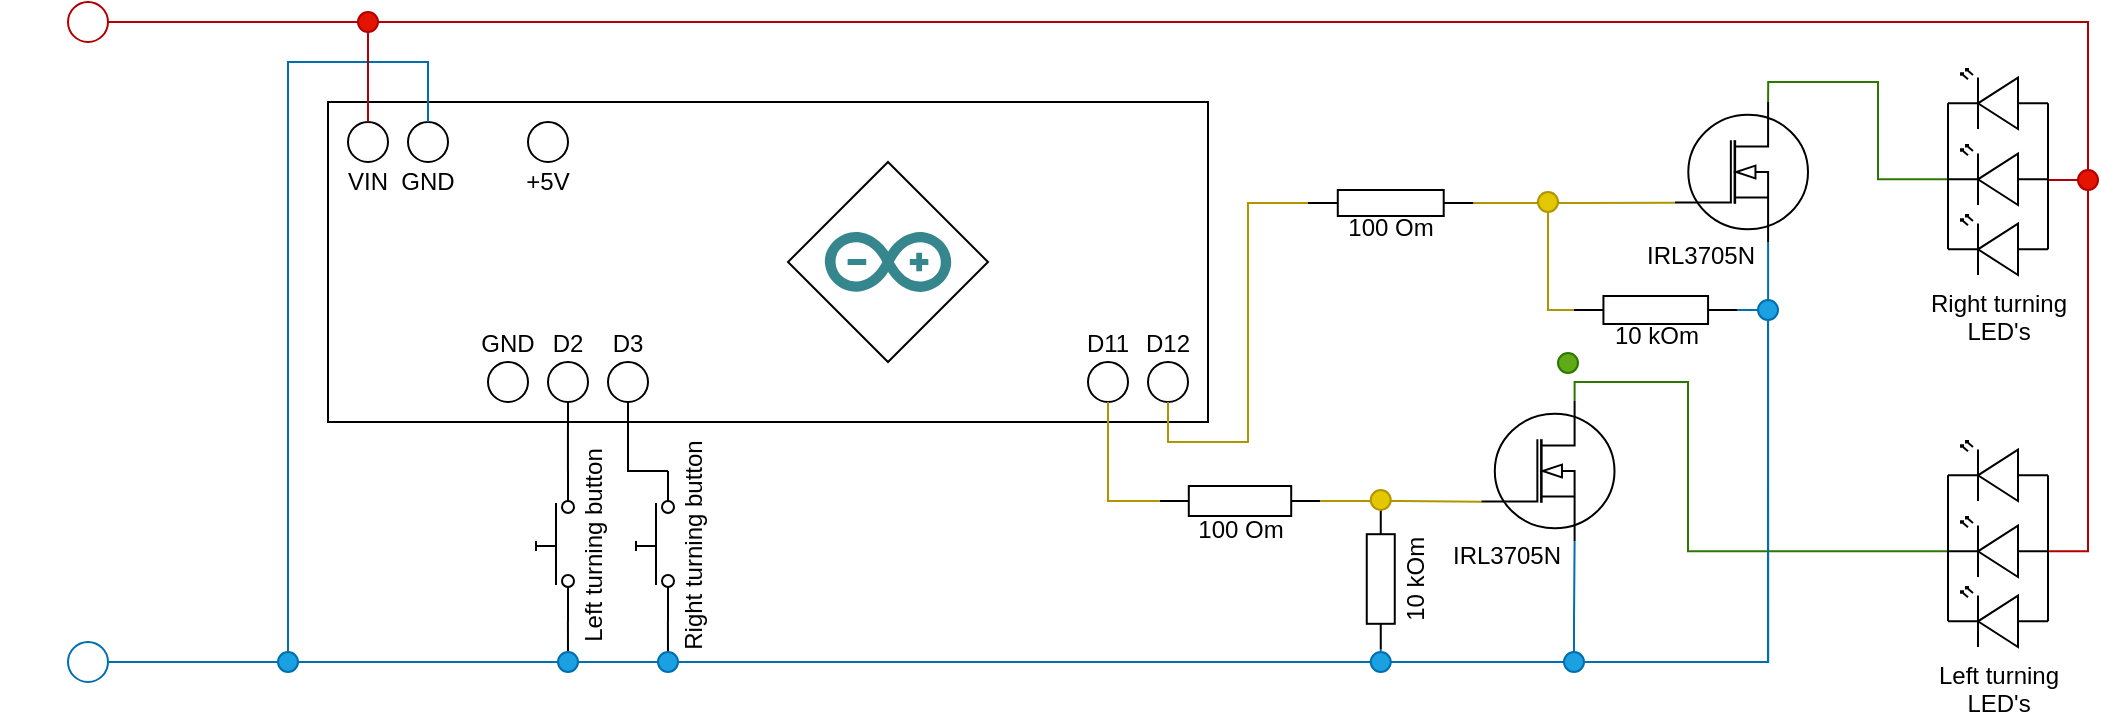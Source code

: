 <mxfile version="14.8.2" type="device"><diagram name="Page-1" id="16e2658f-23c8-b752-8be9-c03fbebb8bbe"><mxGraphModel dx="-625" dy="249" grid="1" gridSize="10" guides="1" tooltips="1" connect="1" arrows="1" fold="1" page="1" pageScale="1" pageWidth="1100" pageHeight="850" background="none" math="0" shadow="0"><root><mxCell id="0"/><mxCell id="1" parent="0"/><mxCell id="x0-udCYgAIu-TT96ENnQ-84" value="" style="group" vertex="1" connectable="0" parent="1"><mxGeometry x="1270" y="70" width="440" height="160" as="geometry"/></mxCell><mxCell id="x0-udCYgAIu-TT96ENnQ-85" value="" style="rounded=0;whiteSpace=wrap;html=1;" vertex="1" parent="x0-udCYgAIu-TT96ENnQ-84"><mxGeometry width="440" height="160" as="geometry"/></mxCell><mxCell id="x0-udCYgAIu-TT96ENnQ-86" value="" style="group" vertex="1" connectable="0" parent="x0-udCYgAIu-TT96ENnQ-84"><mxGeometry x="230" y="30" width="100" height="100" as="geometry"/></mxCell><mxCell id="x0-udCYgAIu-TT96ENnQ-87" value="" style="rhombus;whiteSpace=wrap;html=1;verticalAlign=middle;" vertex="1" parent="x0-udCYgAIu-TT96ENnQ-86"><mxGeometry width="100" height="100" as="geometry"/></mxCell><mxCell id="x0-udCYgAIu-TT96ENnQ-88" value="" style="dashed=0;outlineConnect=0;html=1;align=center;labelPosition=center;verticalLabelPosition=bottom;verticalAlign=top;shape=mxgraph.weblogos.arduino;fillColor=#36868D;strokeColor=none" vertex="1" parent="x0-udCYgAIu-TT96ENnQ-86"><mxGeometry x="18.41" y="35" width="63.19" height="30" as="geometry"/></mxCell><mxCell id="x0-udCYgAIu-TT96ENnQ-102" value="+5V" style="ellipse;whiteSpace=wrap;html=1;aspect=fixed;verticalAlign=middle;labelPosition=center;verticalLabelPosition=bottom;align=center;" vertex="1" parent="x0-udCYgAIu-TT96ENnQ-84"><mxGeometry x="100" y="10" width="20" height="20" as="geometry"/></mxCell><mxCell id="x0-udCYgAIu-TT96ENnQ-89" value="D12" style="ellipse;whiteSpace=wrap;html=1;aspect=fixed;verticalAlign=bottom;labelPosition=center;verticalLabelPosition=top;align=center;" vertex="1" parent="1"><mxGeometry x="1680" y="200" width="20" height="20" as="geometry"/></mxCell><mxCell id="x0-udCYgAIu-TT96ENnQ-90" value="D11" style="ellipse;whiteSpace=wrap;html=1;aspect=fixed;verticalAlign=bottom;labelPosition=center;verticalLabelPosition=top;align=center;" vertex="1" parent="1"><mxGeometry x="1650" y="200" width="20" height="20" as="geometry"/></mxCell><mxCell id="x0-udCYgAIu-TT96ENnQ-91" value="D3" style="ellipse;whiteSpace=wrap;html=1;aspect=fixed;verticalAlign=bottom;labelPosition=center;verticalLabelPosition=top;align=center;" vertex="1" parent="1"><mxGeometry x="1410" y="200" width="20" height="20" as="geometry"/></mxCell><mxCell id="x0-udCYgAIu-TT96ENnQ-92" value="D2" style="ellipse;whiteSpace=wrap;html=1;aspect=fixed;verticalAlign=bottom;labelPosition=center;verticalLabelPosition=top;align=center;" vertex="1" parent="1"><mxGeometry x="1380" y="200" width="20" height="20" as="geometry"/></mxCell><mxCell id="x0-udCYgAIu-TT96ENnQ-93" value="GND" style="ellipse;whiteSpace=wrap;html=1;aspect=fixed;verticalAlign=bottom;labelPosition=center;verticalLabelPosition=top;align=center;" vertex="1" parent="1"><mxGeometry x="1350" y="200" width="20" height="20" as="geometry"/></mxCell><mxCell id="x0-udCYgAIu-TT96ENnQ-94" value="GND" style="ellipse;whiteSpace=wrap;html=1;aspect=fixed;verticalAlign=middle;labelPosition=center;verticalLabelPosition=bottom;align=center;" vertex="1" parent="1"><mxGeometry x="1310" y="80" width="20" height="20" as="geometry"/></mxCell><mxCell id="x0-udCYgAIu-TT96ENnQ-95" value="VIN" style="ellipse;whiteSpace=wrap;html=1;aspect=fixed;verticalAlign=middle;labelPosition=center;verticalLabelPosition=bottom;align=center;" vertex="1" parent="1"><mxGeometry x="1280" y="80" width="20" height="20" as="geometry"/></mxCell><mxCell id="x0-udCYgAIu-TT96ENnQ-169" style="edgeStyle=orthogonalEdgeStyle;rounded=0;orthogonalLoop=1;jettySize=auto;html=1;exitX=1;exitY=0.5;exitDx=0;exitDy=0;entryX=0;entryY=0.57;entryDx=0;entryDy=0;entryPerimeter=0;fontSize=12;endArrow=none;endFill=0;fillColor=#e51400;strokeColor=#B20000;" edge="1" parent="1" source="x0-udCYgAIu-TT96ENnQ-97" target="x0-udCYgAIu-TT96ENnQ-123"><mxGeometry relative="1" as="geometry"><Array as="points"><mxPoint x="2150" y="30"/><mxPoint x="2150" y="109"/><mxPoint x="2130" y="109"/></Array></mxGeometry></mxCell><mxCell id="x0-udCYgAIu-TT96ENnQ-170" style="edgeStyle=orthogonalEdgeStyle;rounded=0;orthogonalLoop=1;jettySize=auto;html=1;exitX=1;exitY=0.5;exitDx=0;exitDy=0;entryX=0;entryY=0.57;entryDx=0;entryDy=0;entryPerimeter=0;fontSize=12;endArrow=none;endFill=0;fillColor=#e51400;strokeColor=#B20000;" edge="1" parent="1" source="x0-udCYgAIu-TT96ENnQ-97" target="x0-udCYgAIu-TT96ENnQ-160"><mxGeometry relative="1" as="geometry"><Array as="points"><mxPoint x="2150" y="30"/><mxPoint x="2150" y="295"/></Array></mxGeometry></mxCell><mxCell id="x0-udCYgAIu-TT96ENnQ-97" value="+12V" style="ellipse;whiteSpace=wrap;html=1;aspect=fixed;verticalAlign=middle;labelPosition=left;verticalLabelPosition=middle;align=right;spacing=1;fontSize=12;horizontal=1;spacingRight=5;strokeColor=#B20000;fontColor=#ffffff;fillColor=none;" vertex="1" parent="1"><mxGeometry x="1140" y="20" width="20" height="20" as="geometry"/></mxCell><mxCell id="x0-udCYgAIu-TT96ENnQ-100" style="edgeStyle=orthogonalEdgeStyle;rounded=0;orthogonalLoop=1;jettySize=auto;html=1;exitX=1;exitY=0.5;exitDx=0;exitDy=0;entryX=0.5;entryY=0;entryDx=0;entryDy=0;fontSize=12;endArrow=none;endFill=0;fillColor=#1ba1e2;strokeColor=#006EAF;" edge="1" parent="1" source="x0-udCYgAIu-TT96ENnQ-98" target="x0-udCYgAIu-TT96ENnQ-94"><mxGeometry relative="1" as="geometry"><Array as="points"><mxPoint x="1250" y="350"/><mxPoint x="1250" y="50"/><mxPoint x="1320" y="50"/></Array></mxGeometry></mxCell><mxCell id="x0-udCYgAIu-TT96ENnQ-171" style="edgeStyle=orthogonalEdgeStyle;rounded=0;orthogonalLoop=1;jettySize=auto;html=1;exitX=1;exitY=0.5;exitDx=0;exitDy=0;entryX=0.7;entryY=1;entryDx=0;entryDy=0;entryPerimeter=0;fontSize=12;endArrow=none;endFill=0;fillColor=#1ba1e2;strokeColor=#006EAF;" edge="1" parent="1" source="x0-udCYgAIu-TT96ENnQ-98" target="x0-udCYgAIu-TT96ENnQ-114"><mxGeometry relative="1" as="geometry"><Array as="points"><mxPoint x="1893" y="350"/><mxPoint x="1893" y="330"/></Array></mxGeometry></mxCell><mxCell id="x0-udCYgAIu-TT96ENnQ-172" style="edgeStyle=orthogonalEdgeStyle;rounded=0;orthogonalLoop=1;jettySize=auto;html=1;exitX=1;exitY=0.5;exitDx=0;exitDy=0;entryX=0.7;entryY=1;entryDx=0;entryDy=0;entryPerimeter=0;fontSize=12;endArrow=none;endFill=0;fillColor=#1ba1e2;strokeColor=#006EAF;" edge="1" parent="1" source="x0-udCYgAIu-TT96ENnQ-98" target="x0-udCYgAIu-TT96ENnQ-113"><mxGeometry relative="1" as="geometry"><Array as="points"><mxPoint x="1990" y="350"/></Array></mxGeometry></mxCell><mxCell id="x0-udCYgAIu-TT96ENnQ-98" value="GND" style="ellipse;whiteSpace=wrap;html=1;aspect=fixed;verticalAlign=middle;labelPosition=left;verticalLabelPosition=middle;align=right;spacingRight=5;strokeColor=#006EAF;fontColor=#ffffff;fillColor=none;" vertex="1" parent="1"><mxGeometry x="1140" y="340" width="20" height="20" as="geometry"/></mxCell><mxCell id="x0-udCYgAIu-TT96ENnQ-105" style="edgeStyle=orthogonalEdgeStyle;rounded=0;orthogonalLoop=1;jettySize=auto;html=1;exitX=1;exitY=0.84;exitDx=0;exitDy=0;exitPerimeter=0;entryX=0.5;entryY=1;entryDx=0;entryDy=0;fontSize=12;endArrow=none;endFill=0;" edge="1" parent="1" source="x0-udCYgAIu-TT96ENnQ-103" target="x0-udCYgAIu-TT96ENnQ-92"><mxGeometry relative="1" as="geometry"/></mxCell><mxCell id="x0-udCYgAIu-TT96ENnQ-107" style="edgeStyle=orthogonalEdgeStyle;rounded=0;orthogonalLoop=1;jettySize=auto;html=1;exitX=0;exitY=0.84;exitDx=0;exitDy=0;exitPerimeter=0;entryX=1;entryY=0.5;entryDx=0;entryDy=0;fontSize=12;endArrow=none;endFill=0;" edge="1" parent="1" source="x0-udCYgAIu-TT96ENnQ-103" target="x0-udCYgAIu-TT96ENnQ-98"><mxGeometry relative="1" as="geometry"/></mxCell><mxCell id="x0-udCYgAIu-TT96ENnQ-103" value="Left turning button" style="pointerEvents=1;verticalLabelPosition=bottom;shadow=0;dashed=0;align=center;html=1;verticalAlign=bottom;shape=mxgraph.electrical.electro-mechanical.push_switch_no;rotation=-90;" vertex="1" parent="1"><mxGeometry x="1346" y="282.5" width="75" height="19" as="geometry"/></mxCell><mxCell id="x0-udCYgAIu-TT96ENnQ-106" style="edgeStyle=orthogonalEdgeStyle;rounded=0;orthogonalLoop=1;jettySize=auto;html=1;exitX=1;exitY=0.84;exitDx=0;exitDy=0;exitPerimeter=0;entryX=0.5;entryY=1;entryDx=0;entryDy=0;fontSize=12;endArrow=none;endFill=0;" edge="1" parent="1" source="x0-udCYgAIu-TT96ENnQ-104" target="x0-udCYgAIu-TT96ENnQ-91"><mxGeometry relative="1" as="geometry"/></mxCell><mxCell id="x0-udCYgAIu-TT96ENnQ-108" style="edgeStyle=orthogonalEdgeStyle;rounded=0;orthogonalLoop=1;jettySize=auto;html=1;exitX=0;exitY=0.84;exitDx=0;exitDy=0;exitPerimeter=0;entryX=1;entryY=0.5;entryDx=0;entryDy=0;fontSize=12;endArrow=none;endFill=0;" edge="1" parent="1" source="x0-udCYgAIu-TT96ENnQ-104" target="x0-udCYgAIu-TT96ENnQ-98"><mxGeometry relative="1" as="geometry"/></mxCell><mxCell id="x0-udCYgAIu-TT96ENnQ-104" value="Right turning button" style="pointerEvents=1;verticalLabelPosition=bottom;shadow=0;dashed=0;align=center;html=1;verticalAlign=bottom;shape=mxgraph.electrical.electro-mechanical.push_switch_no;rotation=-90;" vertex="1" parent="1"><mxGeometry x="1396" y="282.5" width="75" height="19" as="geometry"/></mxCell><mxCell id="x0-udCYgAIu-TT96ENnQ-117" style="edgeStyle=orthogonalEdgeStyle;rounded=0;orthogonalLoop=1;jettySize=auto;html=1;exitX=1;exitY=0.5;exitDx=0;exitDy=0;exitPerimeter=0;entryX=0;entryY=0.72;entryDx=0;entryDy=0;entryPerimeter=0;fontSize=12;endArrow=none;endFill=0;fillColor=#e3c800;strokeColor=#B09500;" edge="1" parent="1" source="x0-udCYgAIu-TT96ENnQ-110" target="x0-udCYgAIu-TT96ENnQ-114"><mxGeometry relative="1" as="geometry"/></mxCell><mxCell id="x0-udCYgAIu-TT96ENnQ-120" style="edgeStyle=orthogonalEdgeStyle;rounded=0;orthogonalLoop=1;jettySize=auto;html=1;exitX=0;exitY=0.5;exitDx=0;exitDy=0;exitPerimeter=0;entryX=0.5;entryY=1;entryDx=0;entryDy=0;fontSize=12;endArrow=none;endFill=0;fillColor=#e3c800;strokeColor=#B09500;" edge="1" parent="1" source="x0-udCYgAIu-TT96ENnQ-110" target="x0-udCYgAIu-TT96ENnQ-90"><mxGeometry relative="1" as="geometry"><Array as="points"><mxPoint x="1660" y="269"/></Array></mxGeometry></mxCell><mxCell id="x0-udCYgAIu-TT96ENnQ-110" value="100 Om" style="pointerEvents=1;verticalLabelPosition=bottom;shadow=0;dashed=0;align=center;verticalAlign=middle;shape=mxgraph.electrical.resistors.resistor_1;rotation=0;labelPosition=center;html=1;spacingBottom=2;" vertex="1" parent="1"><mxGeometry x="1686" y="262" width="80" height="15" as="geometry"/></mxCell><mxCell id="x0-udCYgAIu-TT96ENnQ-187" style="edgeStyle=orthogonalEdgeStyle;rounded=0;orthogonalLoop=1;jettySize=auto;html=1;exitX=0.7;exitY=0;exitDx=0;exitDy=0;exitPerimeter=0;entryX=1;entryY=0.57;entryDx=0;entryDy=0;entryPerimeter=0;fontSize=12;endArrow=none;endFill=0;fillColor=#60a917;strokeColor=#2D7600;" edge="1" parent="1" source="x0-udCYgAIu-TT96ENnQ-113" target="x0-udCYgAIu-TT96ENnQ-123"><mxGeometry relative="1" as="geometry"><Array as="points"><mxPoint x="1990" y="60"/><mxPoint x="2045" y="60"/><mxPoint x="2045" y="109"/></Array></mxGeometry></mxCell><mxCell id="x0-udCYgAIu-TT96ENnQ-113" value="IRL3705N" style="verticalLabelPosition=bottom;shadow=0;dashed=0;align=center;html=1;verticalAlign=top;shape=mxgraph.electrical.mosfets1.n-channel_mosfet_1;rotation=0;labelPosition=center;spacingRight=45;spacingBottom=0;spacingLeft=3;spacingTop=-7;" vertex="1" parent="1"><mxGeometry x="1943.5" y="70" width="66.5" height="70" as="geometry"/></mxCell><mxCell id="x0-udCYgAIu-TT96ENnQ-167" style="edgeStyle=orthogonalEdgeStyle;rounded=0;orthogonalLoop=1;jettySize=auto;html=1;exitX=0.7;exitY=0;exitDx=0;exitDy=0;exitPerimeter=0;entryX=1;entryY=0.57;entryDx=0;entryDy=0;entryPerimeter=0;fontSize=12;endArrow=none;endFill=0;fillColor=#60a917;strokeColor=#2D7600;" edge="1" parent="1" source="x0-udCYgAIu-TT96ENnQ-114" target="x0-udCYgAIu-TT96ENnQ-160"><mxGeometry relative="1" as="geometry"><Array as="points"><mxPoint x="1893" y="210"/><mxPoint x="1950" y="210"/><mxPoint x="1950" y="295"/></Array></mxGeometry></mxCell><mxCell id="x0-udCYgAIu-TT96ENnQ-114" value="IRL3705N" style="verticalLabelPosition=bottom;shadow=0;dashed=0;align=center;html=1;verticalAlign=top;shape=mxgraph.electrical.mosfets1.n-channel_mosfet_1;rotation=0;labelPosition=center;spacingLeft=3;spacingTop=-7;spacingRight=45;" vertex="1" parent="1"><mxGeometry x="1846.75" y="219.5" width="66.5" height="70" as="geometry"/></mxCell><mxCell id="x0-udCYgAIu-TT96ENnQ-118" style="edgeStyle=orthogonalEdgeStyle;rounded=0;orthogonalLoop=1;jettySize=auto;html=1;exitX=1;exitY=0.5;exitDx=0;exitDy=0;exitPerimeter=0;entryX=0;entryY=0.72;entryDx=0;entryDy=0;entryPerimeter=0;fontSize=12;endArrow=none;endFill=0;fillColor=#e3c800;strokeColor=#B09500;" edge="1" parent="1" source="x0-udCYgAIu-TT96ENnQ-116" target="x0-udCYgAIu-TT96ENnQ-113"><mxGeometry relative="1" as="geometry"/></mxCell><mxCell id="x0-udCYgAIu-TT96ENnQ-119" style="edgeStyle=orthogonalEdgeStyle;rounded=0;orthogonalLoop=1;jettySize=auto;html=1;exitX=0;exitY=0.5;exitDx=0;exitDy=0;exitPerimeter=0;entryX=0.5;entryY=1;entryDx=0;entryDy=0;fontSize=12;endArrow=none;endFill=0;fillColor=#e3c800;strokeColor=#B09500;" edge="1" parent="1" source="x0-udCYgAIu-TT96ENnQ-116" target="x0-udCYgAIu-TT96ENnQ-89"><mxGeometry relative="1" as="geometry"/></mxCell><mxCell id="x0-udCYgAIu-TT96ENnQ-116" value="100 Om" style="pointerEvents=1;verticalLabelPosition=bottom;shadow=0;dashed=0;align=center;verticalAlign=middle;shape=mxgraph.electrical.resistors.resistor_1;rotation=0;labelPosition=center;html=1;spacingBottom=2;" vertex="1" parent="1"><mxGeometry x="1760" y="114" width="82.75" height="13" as="geometry"/></mxCell><mxCell id="x0-udCYgAIu-TT96ENnQ-150" value="" style="ellipse;whiteSpace=wrap;html=1;aspect=fixed;verticalAlign=bottom;fillColor=#e51400;strokeColor=#B20000;fontColor=#ffffff;" vertex="1" parent="1"><mxGeometry x="2145" y="104" width="10" height="10" as="geometry"/></mxCell><mxCell id="x0-udCYgAIu-TT96ENnQ-157" value="" style="group" vertex="1" connectable="0" parent="1"><mxGeometry x="2079.997" y="53.5" width="50.003" height="103" as="geometry"/></mxCell><mxCell id="x0-udCYgAIu-TT96ENnQ-122" value="" style="verticalLabelPosition=bottom;shadow=0;dashed=0;align=center;html=1;verticalAlign=top;shape=mxgraph.electrical.opto_electronics.led_2;pointerEvents=1;sketch=0;flipH=1;" vertex="1" parent="x0-udCYgAIu-TT96ENnQ-157"><mxGeometry width="50.003" height="30" as="geometry"/></mxCell><mxCell id="x0-udCYgAIu-TT96ENnQ-123" value="" style="verticalLabelPosition=bottom;shadow=0;dashed=0;align=center;html=1;verticalAlign=top;shape=mxgraph.electrical.opto_electronics.led_2;pointerEvents=1;flipH=1;" vertex="1" parent="x0-udCYgAIu-TT96ENnQ-157"><mxGeometry y="38" width="50.003" height="30" as="geometry"/></mxCell><mxCell id="x0-udCYgAIu-TT96ENnQ-153" style="edgeStyle=orthogonalEdgeStyle;rounded=0;orthogonalLoop=1;jettySize=auto;html=1;exitX=0;exitY=0.57;exitDx=0;exitDy=0;exitPerimeter=0;entryX=0;entryY=0.57;entryDx=0;entryDy=0;entryPerimeter=0;fontSize=12;endArrow=none;endFill=0;" edge="1" parent="x0-udCYgAIu-TT96ENnQ-157" source="x0-udCYgAIu-TT96ENnQ-122" target="x0-udCYgAIu-TT96ENnQ-123"><mxGeometry relative="1" as="geometry"/></mxCell><mxCell id="x0-udCYgAIu-TT96ENnQ-154" style="edgeStyle=orthogonalEdgeStyle;rounded=0;orthogonalLoop=1;jettySize=auto;html=1;exitX=1;exitY=0.57;exitDx=0;exitDy=0;exitPerimeter=0;entryX=1;entryY=0.57;entryDx=0;entryDy=0;entryPerimeter=0;fontSize=12;endArrow=none;endFill=0;" edge="1" parent="x0-udCYgAIu-TT96ENnQ-157" source="x0-udCYgAIu-TT96ENnQ-122" target="x0-udCYgAIu-TT96ENnQ-123"><mxGeometry relative="1" as="geometry"/></mxCell><mxCell id="x0-udCYgAIu-TT96ENnQ-152" style="edgeStyle=orthogonalEdgeStyle;rounded=0;orthogonalLoop=1;jettySize=auto;html=1;exitX=0;exitY=0.57;exitDx=0;exitDy=0;exitPerimeter=0;entryX=0;entryY=0.57;entryDx=0;entryDy=0;entryPerimeter=0;fontSize=12;endArrow=none;endFill=0;" edge="1" parent="x0-udCYgAIu-TT96ENnQ-157" source="x0-udCYgAIu-TT96ENnQ-124" target="x0-udCYgAIu-TT96ENnQ-123"><mxGeometry relative="1" as="geometry"/></mxCell><mxCell id="x0-udCYgAIu-TT96ENnQ-156" style="edgeStyle=orthogonalEdgeStyle;rounded=0;orthogonalLoop=1;jettySize=auto;html=1;exitX=1;exitY=0.57;exitDx=0;exitDy=0;exitPerimeter=0;entryX=1;entryY=0.57;entryDx=0;entryDy=0;entryPerimeter=0;fontSize=12;endArrow=none;endFill=0;" edge="1" parent="x0-udCYgAIu-TT96ENnQ-157" source="x0-udCYgAIu-TT96ENnQ-124" target="x0-udCYgAIu-TT96ENnQ-123"><mxGeometry relative="1" as="geometry"/></mxCell><mxCell id="x0-udCYgAIu-TT96ENnQ-124" value="Right turning&lt;br&gt;LED's" style="verticalLabelPosition=bottom;shadow=0;dashed=0;align=center;html=1;verticalAlign=top;shape=mxgraph.electrical.opto_electronics.led_2;pointerEvents=1;flipH=1;" vertex="1" parent="x0-udCYgAIu-TT96ENnQ-157"><mxGeometry y="73" width="50.003" height="30" as="geometry"/></mxCell><mxCell id="x0-udCYgAIu-TT96ENnQ-158" value="" style="group" vertex="1" connectable="0" parent="1"><mxGeometry x="2079.997" y="239.5" width="50.003" height="103" as="geometry"/></mxCell><mxCell id="x0-udCYgAIu-TT96ENnQ-159" value="" style="verticalLabelPosition=bottom;shadow=0;dashed=0;align=center;html=1;verticalAlign=top;shape=mxgraph.electrical.opto_electronics.led_2;pointerEvents=1;sketch=0;flipH=1;" vertex="1" parent="x0-udCYgAIu-TT96ENnQ-158"><mxGeometry width="50.003" height="30" as="geometry"/></mxCell><mxCell id="x0-udCYgAIu-TT96ENnQ-160" value="" style="verticalLabelPosition=bottom;shadow=0;dashed=0;align=center;html=1;verticalAlign=top;shape=mxgraph.electrical.opto_electronics.led_2;pointerEvents=1;flipH=1;" vertex="1" parent="x0-udCYgAIu-TT96ENnQ-158"><mxGeometry y="38" width="50.003" height="30" as="geometry"/></mxCell><mxCell id="x0-udCYgAIu-TT96ENnQ-161" style="edgeStyle=orthogonalEdgeStyle;rounded=0;orthogonalLoop=1;jettySize=auto;html=1;exitX=0;exitY=0.57;exitDx=0;exitDy=0;exitPerimeter=0;entryX=0;entryY=0.57;entryDx=0;entryDy=0;entryPerimeter=0;fontSize=12;endArrow=none;endFill=0;" edge="1" parent="x0-udCYgAIu-TT96ENnQ-158" source="x0-udCYgAIu-TT96ENnQ-159" target="x0-udCYgAIu-TT96ENnQ-160"><mxGeometry relative="1" as="geometry"/></mxCell><mxCell id="x0-udCYgAIu-TT96ENnQ-162" style="edgeStyle=orthogonalEdgeStyle;rounded=0;orthogonalLoop=1;jettySize=auto;html=1;exitX=1;exitY=0.57;exitDx=0;exitDy=0;exitPerimeter=0;entryX=1;entryY=0.57;entryDx=0;entryDy=0;entryPerimeter=0;fontSize=12;endArrow=none;endFill=0;" edge="1" parent="x0-udCYgAIu-TT96ENnQ-158" source="x0-udCYgAIu-TT96ENnQ-159" target="x0-udCYgAIu-TT96ENnQ-160"><mxGeometry relative="1" as="geometry"/></mxCell><mxCell id="x0-udCYgAIu-TT96ENnQ-163" style="edgeStyle=orthogonalEdgeStyle;rounded=0;orthogonalLoop=1;jettySize=auto;html=1;exitX=0;exitY=0.57;exitDx=0;exitDy=0;exitPerimeter=0;entryX=0;entryY=0.57;entryDx=0;entryDy=0;entryPerimeter=0;fontSize=12;endArrow=none;endFill=0;" edge="1" parent="x0-udCYgAIu-TT96ENnQ-158" source="x0-udCYgAIu-TT96ENnQ-165" target="x0-udCYgAIu-TT96ENnQ-160"><mxGeometry relative="1" as="geometry"/></mxCell><mxCell id="x0-udCYgAIu-TT96ENnQ-164" style="edgeStyle=orthogonalEdgeStyle;rounded=0;orthogonalLoop=1;jettySize=auto;html=1;exitX=1;exitY=0.57;exitDx=0;exitDy=0;exitPerimeter=0;entryX=1;entryY=0.57;entryDx=0;entryDy=0;entryPerimeter=0;fontSize=12;endArrow=none;endFill=0;" edge="1" parent="x0-udCYgAIu-TT96ENnQ-158" source="x0-udCYgAIu-TT96ENnQ-165" target="x0-udCYgAIu-TT96ENnQ-160"><mxGeometry relative="1" as="geometry"/></mxCell><mxCell id="x0-udCYgAIu-TT96ENnQ-165" value="Left turning&lt;br&gt;LED's" style="verticalLabelPosition=bottom;shadow=0;dashed=0;align=center;html=1;verticalAlign=top;shape=mxgraph.electrical.opto_electronics.led_2;pointerEvents=1;flipH=1;" vertex="1" parent="x0-udCYgAIu-TT96ENnQ-158"><mxGeometry y="73" width="50.003" height="30" as="geometry"/></mxCell><mxCell id="x0-udCYgAIu-TT96ENnQ-191" style="edgeStyle=orthogonalEdgeStyle;rounded=0;orthogonalLoop=1;jettySize=auto;html=1;exitX=1;exitY=0.5;exitDx=0;exitDy=0;exitPerimeter=0;entryX=1;entryY=0.5;entryDx=0;entryDy=0;entryPerimeter=0;fontSize=12;endArrow=none;endFill=0;fillColor=#e3c800;strokeColor=#B09500;" edge="1" parent="1" source="x0-udCYgAIu-TT96ENnQ-174" target="x0-udCYgAIu-TT96ENnQ-110"><mxGeometry relative="1" as="geometry"><Array as="points"><mxPoint x="1796" y="269"/></Array></mxGeometry></mxCell><mxCell id="x0-udCYgAIu-TT96ENnQ-193" style="edgeStyle=orthogonalEdgeStyle;rounded=0;orthogonalLoop=1;jettySize=auto;html=1;exitX=0;exitY=0.5;exitDx=0;exitDy=0;exitPerimeter=0;entryX=1;entryY=0.5;entryDx=0;entryDy=0;fontSize=12;endArrow=none;endFill=0;fillColor=#1ba1e2;strokeColor=#006EAF;" edge="1" parent="1" source="x0-udCYgAIu-TT96ENnQ-174" target="x0-udCYgAIu-TT96ENnQ-98"><mxGeometry relative="1" as="geometry"><Array as="points"><mxPoint x="1796" y="350"/></Array></mxGeometry></mxCell><mxCell id="x0-udCYgAIu-TT96ENnQ-174" value="10 kOm" style="pointerEvents=1;verticalLabelPosition=bottom;shadow=0;dashed=0;align=center;html=1;verticalAlign=top;shape=mxgraph.electrical.resistors.resistor_1;rotation=-90;labelPosition=center;horizontal=1;spacingTop=-4;" vertex="1" parent="1"><mxGeometry x="1761.38" y="301.5" width="70" height="14" as="geometry"/></mxCell><mxCell id="x0-udCYgAIu-TT96ENnQ-173" value="" style="ellipse;whiteSpace=wrap;html=1;aspect=fixed;verticalAlign=bottom;fillColor=#60a917;strokeColor=#2D7600;fontColor=#ffffff;" vertex="1" parent="1"><mxGeometry x="1885" y="195.5" width="10" height="10" as="geometry"/></mxCell><mxCell id="x0-udCYgAIu-TT96ENnQ-189" style="edgeStyle=orthogonalEdgeStyle;rounded=0;orthogonalLoop=1;jettySize=auto;html=1;exitX=0;exitY=0.5;exitDx=0;exitDy=0;exitPerimeter=0;entryX=1;entryY=0.5;entryDx=0;entryDy=0;entryPerimeter=0;fontSize=12;endArrow=none;endFill=0;fillColor=#e3c800;strokeColor=#B09500;" edge="1" parent="1" source="x0-udCYgAIu-TT96ENnQ-188" target="x0-udCYgAIu-TT96ENnQ-116"><mxGeometry relative="1" as="geometry"><Array as="points"><mxPoint x="1880" y="174"/><mxPoint x="1880" y="120"/></Array></mxGeometry></mxCell><mxCell id="x0-udCYgAIu-TT96ENnQ-190" style="edgeStyle=orthogonalEdgeStyle;rounded=0;orthogonalLoop=1;jettySize=auto;html=1;exitX=1;exitY=0.5;exitDx=0;exitDy=0;exitPerimeter=0;entryX=1;entryY=0.5;entryDx=0;entryDy=0;fontSize=12;endArrow=none;endFill=0;fillColor=#1ba1e2;strokeColor=#006EAF;" edge="1" parent="1" source="x0-udCYgAIu-TT96ENnQ-188" target="x0-udCYgAIu-TT96ENnQ-98"><mxGeometry relative="1" as="geometry"><Array as="points"><mxPoint x="1990" y="174"/><mxPoint x="1990" y="350"/></Array></mxGeometry></mxCell><mxCell id="x0-udCYgAIu-TT96ENnQ-188" value="10 kOm" style="pointerEvents=1;verticalLabelPosition=bottom;shadow=0;dashed=0;align=center;verticalAlign=middle;shape=mxgraph.electrical.resistors.resistor_1;rotation=0;labelPosition=center;html=1;spacingBottom=2;" vertex="1" parent="1"><mxGeometry x="1893" y="167" width="81.75" height="14" as="geometry"/></mxCell><mxCell id="x0-udCYgAIu-TT96ENnQ-180" value="" style="ellipse;whiteSpace=wrap;html=1;aspect=fixed;verticalAlign=bottom;fillColor=#1ba1e2;strokeColor=#006EAF;fontColor=#ffffff;" vertex="1" parent="1"><mxGeometry x="1985" y="169" width="10" height="10" as="geometry"/></mxCell><mxCell id="x0-udCYgAIu-TT96ENnQ-179" value="" style="ellipse;whiteSpace=wrap;html=1;aspect=fixed;verticalAlign=bottom;fillColor=#e3c800;strokeColor=#B09500;fontColor=#000000;" vertex="1" parent="1"><mxGeometry x="1875" y="115" width="10" height="10" as="geometry"/></mxCell><mxCell id="x0-udCYgAIu-TT96ENnQ-184" value="" style="ellipse;whiteSpace=wrap;html=1;aspect=fixed;verticalAlign=bottom;fillColor=#1ba1e2;strokeColor=#006EAF;fontColor=#ffffff;" vertex="1" parent="1"><mxGeometry x="1888" y="345" width="10" height="10" as="geometry"/></mxCell><mxCell id="x0-udCYgAIu-TT96ENnQ-185" value="" style="ellipse;whiteSpace=wrap;html=1;aspect=fixed;verticalAlign=bottom;fillColor=#1ba1e2;strokeColor=#006EAF;fontColor=#ffffff;" vertex="1" parent="1"><mxGeometry x="1791.37" y="345" width="10" height="10" as="geometry"/></mxCell><mxCell id="x0-udCYgAIu-TT96ENnQ-192" value="" style="ellipse;whiteSpace=wrap;html=1;aspect=fixed;verticalAlign=bottom;fillColor=#e3c800;strokeColor=#B09500;fontColor=#000000;" vertex="1" parent="1"><mxGeometry x="1791.37" y="264" width="10" height="10" as="geometry"/></mxCell><mxCell id="x0-udCYgAIu-TT96ENnQ-115" value="" style="ellipse;whiteSpace=wrap;html=1;aspect=fixed;verticalAlign=bottom;fillColor=#1ba1e2;strokeColor=#006EAF;fontColor=#ffffff;" vertex="1" parent="1"><mxGeometry x="1245" y="345" width="10" height="10" as="geometry"/></mxCell><mxCell id="x0-udCYgAIu-TT96ENnQ-149" value="" style="ellipse;whiteSpace=wrap;html=1;aspect=fixed;verticalAlign=bottom;fillColor=#1ba1e2;strokeColor=#006EAF;fontColor=#ffffff;" vertex="1" parent="1"><mxGeometry x="1385" y="345" width="10" height="10" as="geometry"/></mxCell><mxCell id="x0-udCYgAIu-TT96ENnQ-178" value="" style="ellipse;whiteSpace=wrap;html=1;aspect=fixed;verticalAlign=bottom;fillColor=#1ba1e2;strokeColor=#006EAF;fontColor=#ffffff;" vertex="1" parent="1"><mxGeometry x="1435" y="345" width="10" height="10" as="geometry"/></mxCell><mxCell id="x0-udCYgAIu-TT96ENnQ-121" style="edgeStyle=orthogonalEdgeStyle;rounded=0;orthogonalLoop=1;jettySize=auto;html=1;exitX=1;exitY=0.5;exitDx=0;exitDy=0;entryX=0.5;entryY=0;entryDx=0;entryDy=0;fontSize=12;endArrow=none;endFill=0;fillColor=#e51400;strokeColor=#B20000;" edge="1" parent="1" source="x0-udCYgAIu-TT96ENnQ-97" target="x0-udCYgAIu-TT96ENnQ-95"><mxGeometry relative="1" as="geometry"/></mxCell><mxCell id="x0-udCYgAIu-TT96ENnQ-151" value="" style="ellipse;whiteSpace=wrap;html=1;aspect=fixed;verticalAlign=bottom;fillColor=#e51400;strokeColor=#B20000;fontColor=#ffffff;" vertex="1" parent="1"><mxGeometry x="1285" y="25" width="10" height="10" as="geometry"/></mxCell></root></mxGraphModel></diagram></mxfile>